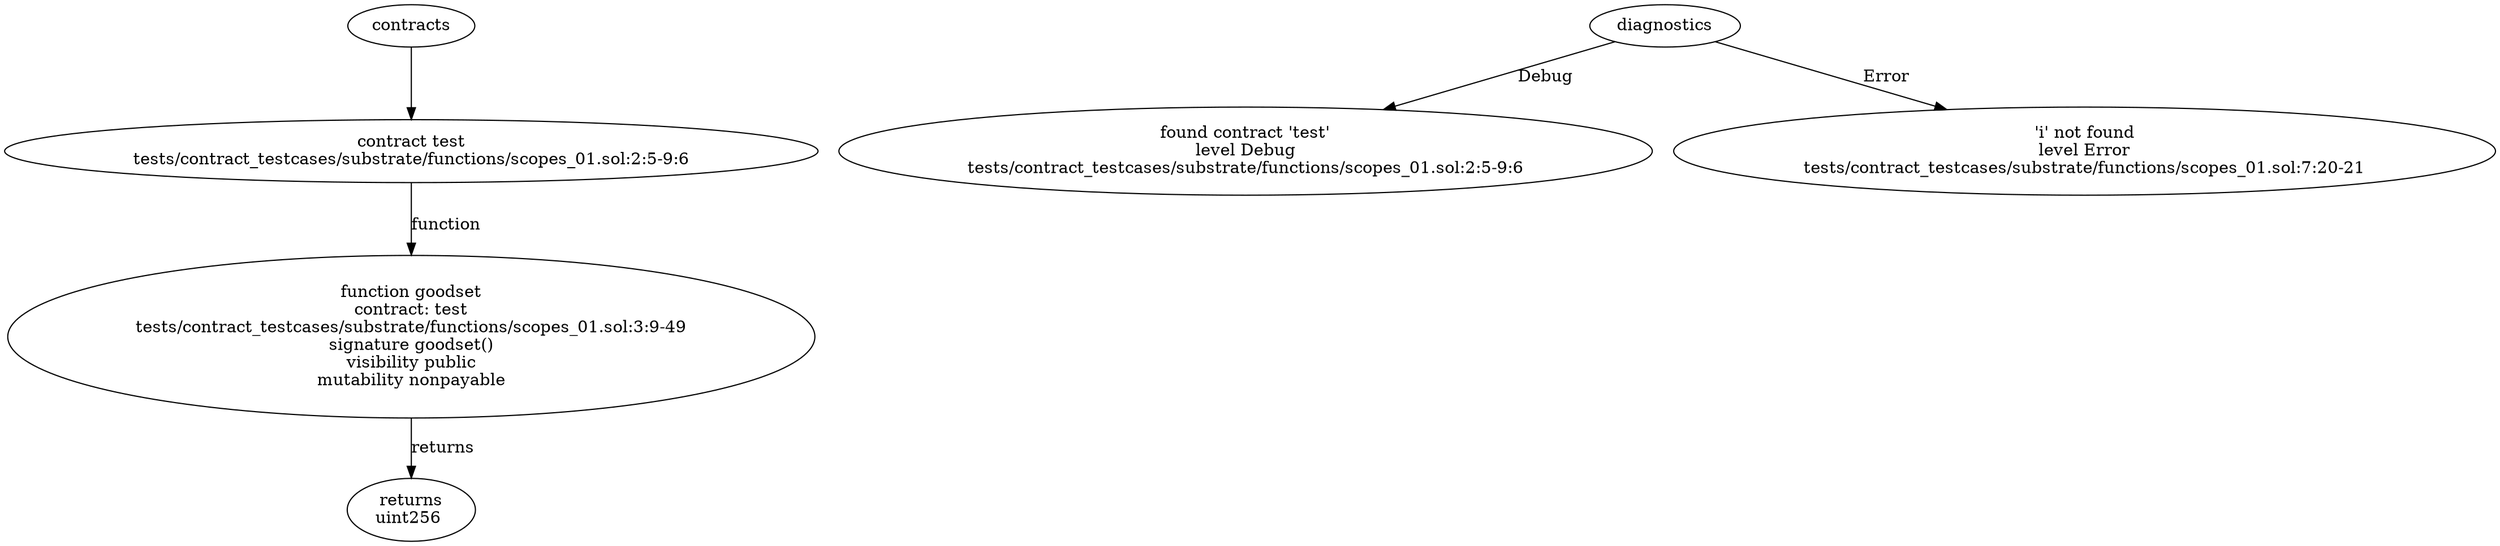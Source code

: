 strict digraph "tests/contract_testcases/substrate/functions/scopes_01.sol" {
	contract [label="contract test\ntests/contract_testcases/substrate/functions/scopes_01.sol:2:5-9:6"]
	goodset [label="function goodset\ncontract: test\ntests/contract_testcases/substrate/functions/scopes_01.sol:3:9-49\nsignature goodset()\nvisibility public\nmutability nonpayable"]
	returns [label="returns\nuint256 "]
	diagnostic [label="found contract 'test'\nlevel Debug\ntests/contract_testcases/substrate/functions/scopes_01.sol:2:5-9:6"]
	diagnostic_6 [label="'i' not found\nlevel Error\ntests/contract_testcases/substrate/functions/scopes_01.sol:7:20-21"]
	contracts -> contract
	contract -> goodset [label="function"]
	goodset -> returns [label="returns"]
	diagnostics -> diagnostic [label="Debug"]
	diagnostics -> diagnostic_6 [label="Error"]
}
